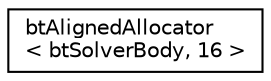 digraph "Graphical Class Hierarchy"
{
  edge [fontname="Helvetica",fontsize="10",labelfontname="Helvetica",labelfontsize="10"];
  node [fontname="Helvetica",fontsize="10",shape=record];
  rankdir="LR";
  Node1 [label="btAlignedAllocator\l\< btSolverBody, 16 \>",height=0.2,width=0.4,color="black", fillcolor="white", style="filled",URL="$classbt_aligned_allocator.html"];
}
